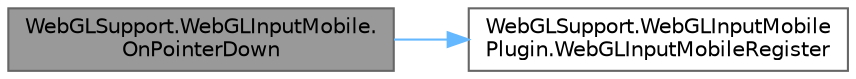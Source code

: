 digraph "WebGLSupport.WebGLInputMobile.OnPointerDown"
{
 // LATEX_PDF_SIZE
  bgcolor="transparent";
  edge [fontname=Helvetica,fontsize=10,labelfontname=Helvetica,labelfontsize=10];
  node [fontname=Helvetica,fontsize=10,shape=box,height=0.2,width=0.4];
  rankdir="LR";
  Node1 [id="Node000001",label="WebGLSupport.WebGLInputMobile.\lOnPointerDown",height=0.2,width=0.4,color="gray40", fillcolor="grey60", style="filled", fontcolor="black",tooltip="押されたら、touchend イベントを登録する"];
  Node1 -> Node2 [id="edge1_Node000001_Node000002",color="steelblue1",style="solid",tooltip=" "];
  Node2 [id="Node000002",label="WebGLSupport.WebGLInputMobile\lPlugin.WebGLInputMobileRegister",height=0.2,width=0.4,color="grey40", fillcolor="white", style="filled",URL="$class_web_g_l_support_1_1_web_g_l_input_mobile_plugin.html#af543beb931f48b3ae488ec2e367ce929",tooltip="ID を割り振り"];
}
